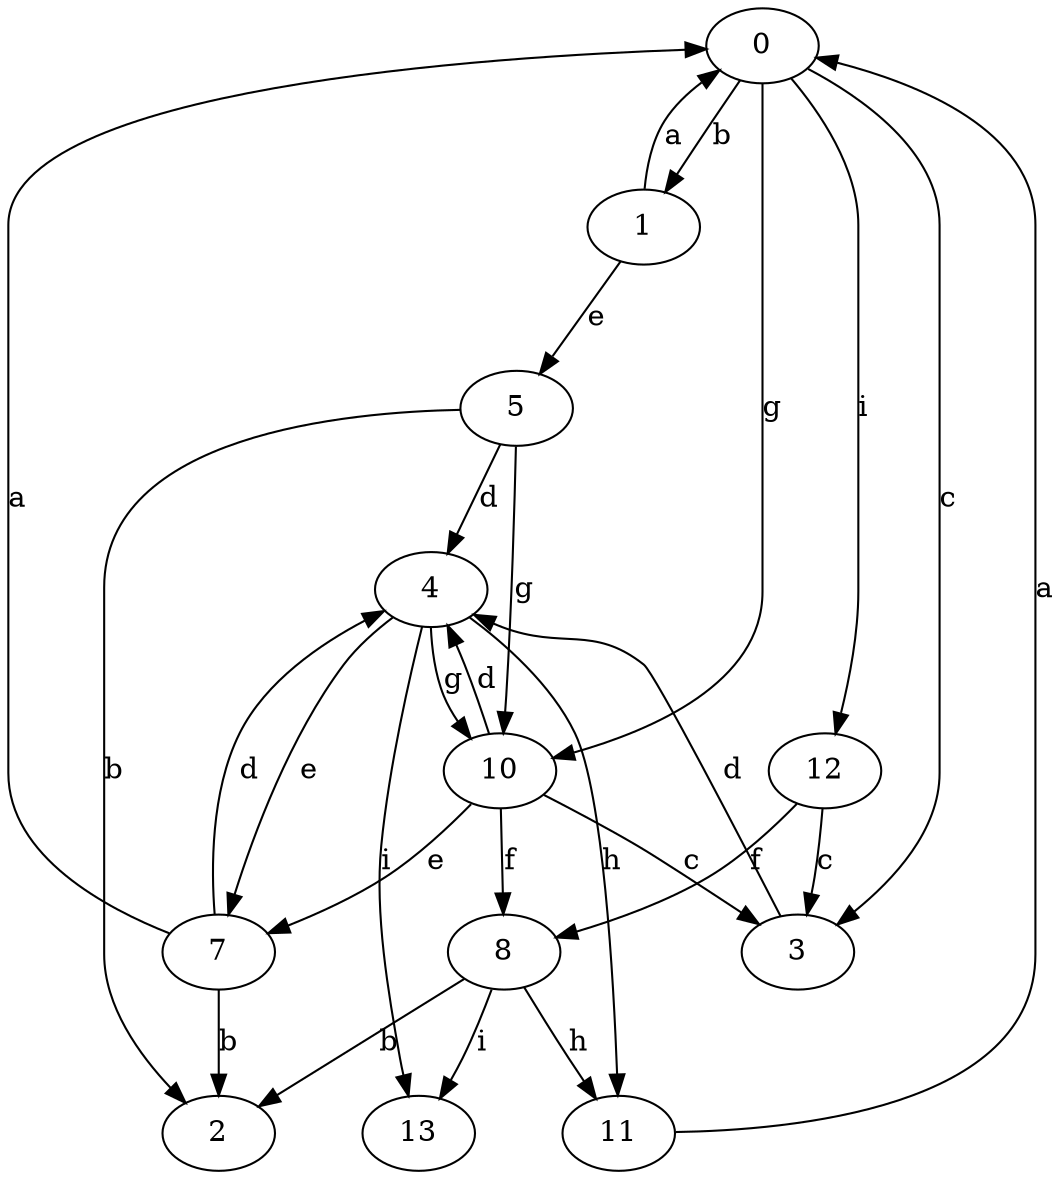 strict digraph  {
0;
1;
2;
3;
4;
5;
7;
8;
10;
11;
12;
13;
0 -> 1  [label=b];
0 -> 3  [label=c];
0 -> 10  [label=g];
0 -> 12  [label=i];
1 -> 0  [label=a];
1 -> 5  [label=e];
3 -> 4  [label=d];
4 -> 7  [label=e];
4 -> 10  [label=g];
4 -> 11  [label=h];
4 -> 13  [label=i];
5 -> 2  [label=b];
5 -> 4  [label=d];
5 -> 10  [label=g];
7 -> 0  [label=a];
7 -> 2  [label=b];
7 -> 4  [label=d];
8 -> 2  [label=b];
8 -> 11  [label=h];
8 -> 13  [label=i];
10 -> 3  [label=c];
10 -> 4  [label=d];
10 -> 7  [label=e];
10 -> 8  [label=f];
11 -> 0  [label=a];
12 -> 3  [label=c];
12 -> 8  [label=f];
}
